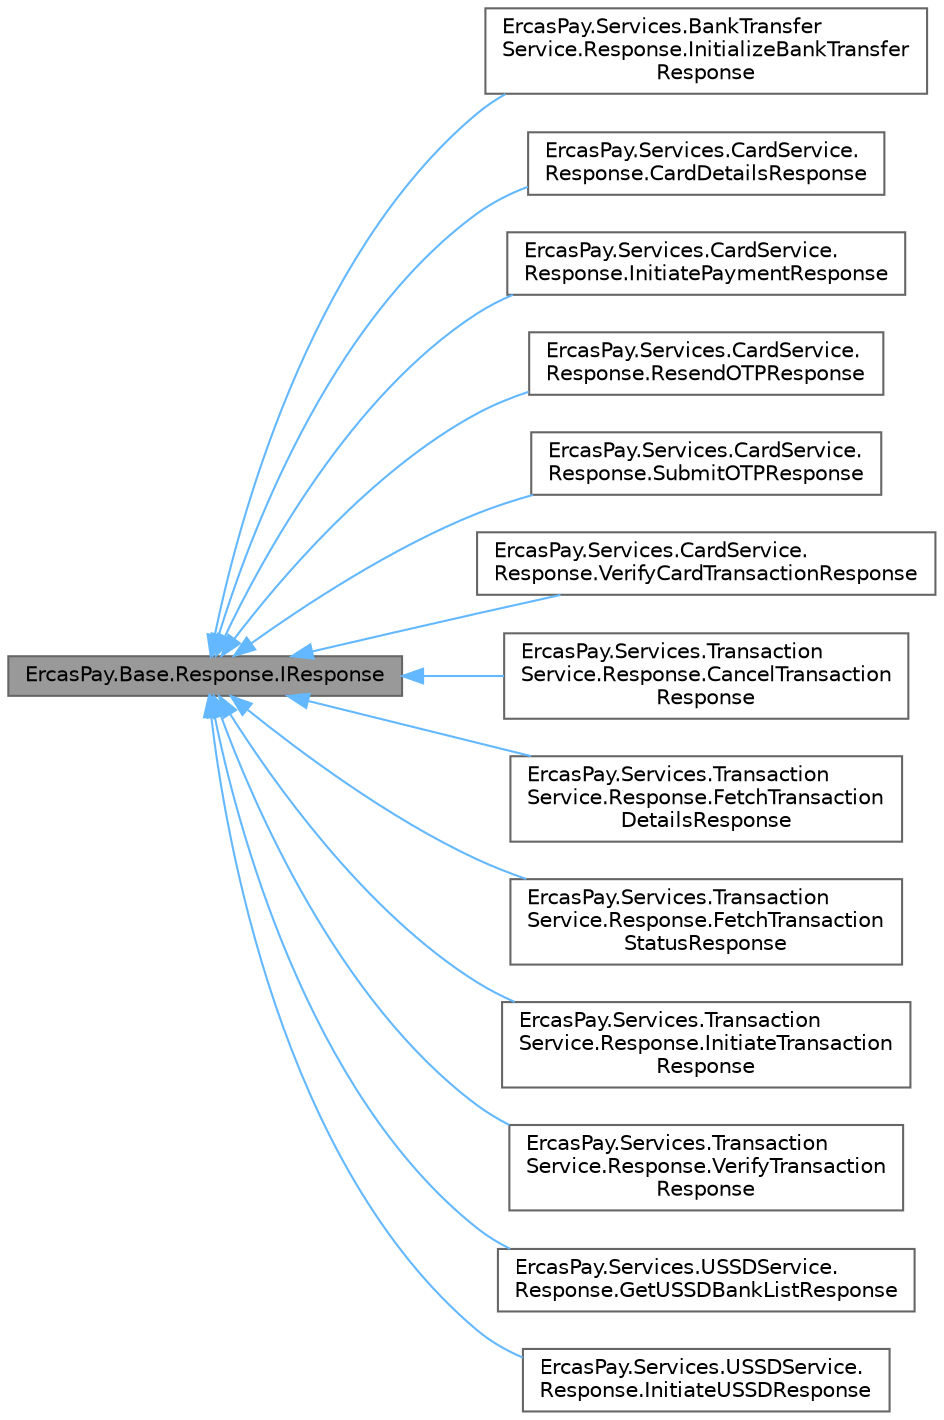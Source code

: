 digraph "ErcasPay.Base.Response.IResponse"
{
 // LATEX_PDF_SIZE
  bgcolor="transparent";
  edge [fontname=Helvetica,fontsize=10,labelfontname=Helvetica,labelfontsize=10];
  node [fontname=Helvetica,fontsize=10,shape=box,height=0.2,width=0.4];
  rankdir="LR";
  Node1 [id="Node000001",label="ErcasPay.Base.Response.IResponse",height=0.2,width=0.4,color="gray40", fillcolor="grey60", style="filled", fontcolor="black",tooltip=" "];
  Node1 -> Node2 [id="edge1_Node000001_Node000002",dir="back",color="steelblue1",style="solid",tooltip=" "];
  Node2 [id="Node000002",label="ErcasPay.Services.BankTransfer\lService.Response.InitializeBankTransfer\lResponse",height=0.2,width=0.4,color="gray40", fillcolor="white", style="filled",URL="$classErcasPay_1_1Services_1_1BankTransferService_1_1Response_1_1InitializeBankTransferResponse.html",tooltip="Bank transfer initialization response."];
  Node1 -> Node3 [id="edge2_Node000001_Node000003",dir="back",color="steelblue1",style="solid",tooltip=" "];
  Node3 [id="Node000003",label="ErcasPay.Services.CardService.\lResponse.CardDetailsResponse",height=0.2,width=0.4,color="gray40", fillcolor="white", style="filled",URL="$classErcasPay_1_1Services_1_1CardService_1_1Response_1_1CardDetailsResponse.html",tooltip="Card details API response."];
  Node1 -> Node4 [id="edge3_Node000001_Node000004",dir="back",color="steelblue1",style="solid",tooltip=" "];
  Node4 [id="Node000004",label="ErcasPay.Services.CardService.\lResponse.InitiatePaymentResponse",height=0.2,width=0.4,color="gray40", fillcolor="white", style="filled",URL="$classErcasPay_1_1Services_1_1CardService_1_1Response_1_1InitiatePaymentResponse.html",tooltip="Card payment initiation API response."];
  Node1 -> Node5 [id="edge4_Node000001_Node000005",dir="back",color="steelblue1",style="solid",tooltip=" "];
  Node5 [id="Node000005",label="ErcasPay.Services.CardService.\lResponse.ResendOTPResponse",height=0.2,width=0.4,color="gray40", fillcolor="white", style="filled",URL="$classErcasPay_1_1Services_1_1CardService_1_1Response_1_1ResendOTPResponse.html",tooltip="Resend OTP API response."];
  Node1 -> Node6 [id="edge5_Node000001_Node000006",dir="back",color="steelblue1",style="solid",tooltip=" "];
  Node6 [id="Node000006",label="ErcasPay.Services.CardService.\lResponse.SubmitOTPResponse",height=0.2,width=0.4,color="gray40", fillcolor="white", style="filled",URL="$classErcasPay_1_1Services_1_1CardService_1_1Response_1_1SubmitOTPResponse.html",tooltip="Submit OTP API response."];
  Node1 -> Node7 [id="edge6_Node000001_Node000007",dir="back",color="steelblue1",style="solid",tooltip=" "];
  Node7 [id="Node000007",label="ErcasPay.Services.CardService.\lResponse.VerifyCardTransactionResponse",height=0.2,width=0.4,color="gray40", fillcolor="white", style="filled",URL="$classErcasPay_1_1Services_1_1CardService_1_1Response_1_1VerifyCardTransactionResponse.html",tooltip="Verify card transaction API response."];
  Node1 -> Node8 [id="edge7_Node000001_Node000008",dir="back",color="steelblue1",style="solid",tooltip=" "];
  Node8 [id="Node000008",label="ErcasPay.Services.Transaction\lService.Response.CancelTransaction\lResponse",height=0.2,width=0.4,color="gray40", fillcolor="white", style="filled",URL="$classErcasPay_1_1Services_1_1TransactionService_1_1Response_1_1CancelTransactionResponse.html",tooltip="Cancel transaction API response."];
  Node1 -> Node9 [id="edge8_Node000001_Node000009",dir="back",color="steelblue1",style="solid",tooltip=" "];
  Node9 [id="Node000009",label="ErcasPay.Services.Transaction\lService.Response.FetchTransaction\lDetailsResponse",height=0.2,width=0.4,color="gray40", fillcolor="white", style="filled",URL="$classErcasPay_1_1Services_1_1TransactionService_1_1Response_1_1FetchTransactionDetailsResponse.html",tooltip="Fetch transaction details API response."];
  Node1 -> Node10 [id="edge9_Node000001_Node000010",dir="back",color="steelblue1",style="solid",tooltip=" "];
  Node10 [id="Node000010",label="ErcasPay.Services.Transaction\lService.Response.FetchTransaction\lStatusResponse",height=0.2,width=0.4,color="gray40", fillcolor="white", style="filled",URL="$classErcasPay_1_1Services_1_1TransactionService_1_1Response_1_1FetchTransactionStatusResponse.html",tooltip="Fetch transaction status API response."];
  Node1 -> Node11 [id="edge10_Node000001_Node000011",dir="back",color="steelblue1",style="solid",tooltip=" "];
  Node11 [id="Node000011",label="ErcasPay.Services.Transaction\lService.Response.InitiateTransaction\lResponse",height=0.2,width=0.4,color="gray40", fillcolor="white", style="filled",URL="$classErcasPay_1_1Services_1_1TransactionService_1_1Response_1_1InitiateTransactionResponse.html",tooltip="Initiate transaction API response."];
  Node1 -> Node12 [id="edge11_Node000001_Node000012",dir="back",color="steelblue1",style="solid",tooltip=" "];
  Node12 [id="Node000012",label="ErcasPay.Services.Transaction\lService.Response.VerifyTransaction\lResponse",height=0.2,width=0.4,color="gray40", fillcolor="white", style="filled",URL="$classErcasPay_1_1Services_1_1TransactionService_1_1Response_1_1VerifyTransactionResponse.html",tooltip="Verify transaction API response."];
  Node1 -> Node13 [id="edge12_Node000001_Node000013",dir="back",color="steelblue1",style="solid",tooltip=" "];
  Node13 [id="Node000013",label="ErcasPay.Services.USSDService.\lResponse.GetUSSDBankListResponse",height=0.2,width=0.4,color="gray40", fillcolor="white", style="filled",URL="$classErcasPay_1_1Services_1_1USSDService_1_1Response_1_1GetUSSDBankListResponse.html",tooltip="Get USSD bank list API response."];
  Node1 -> Node14 [id="edge13_Node000001_Node000014",dir="back",color="steelblue1",style="solid",tooltip=" "];
  Node14 [id="Node000014",label="ErcasPay.Services.USSDService.\lResponse.InitiateUSSDResponse",height=0.2,width=0.4,color="gray40", fillcolor="white", style="filled",URL="$classErcasPay_1_1Services_1_1USSDService_1_1Response_1_1InitiateUSSDResponse.html",tooltip="Initiate USSD API response."];
}
